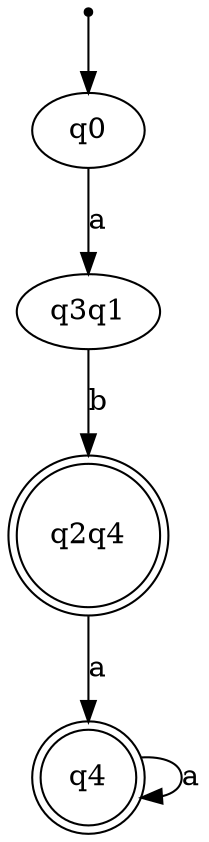digraph {
inic[shape=point];
inic->q0;
q0->q3q1[label="a"];
q4->q4[label="a"];
q3q1->q2q4[label="b"];
q2q4->q4[label="a"];

q4[shape=doublecircle];
q2q4[shape=doublecircle];
}